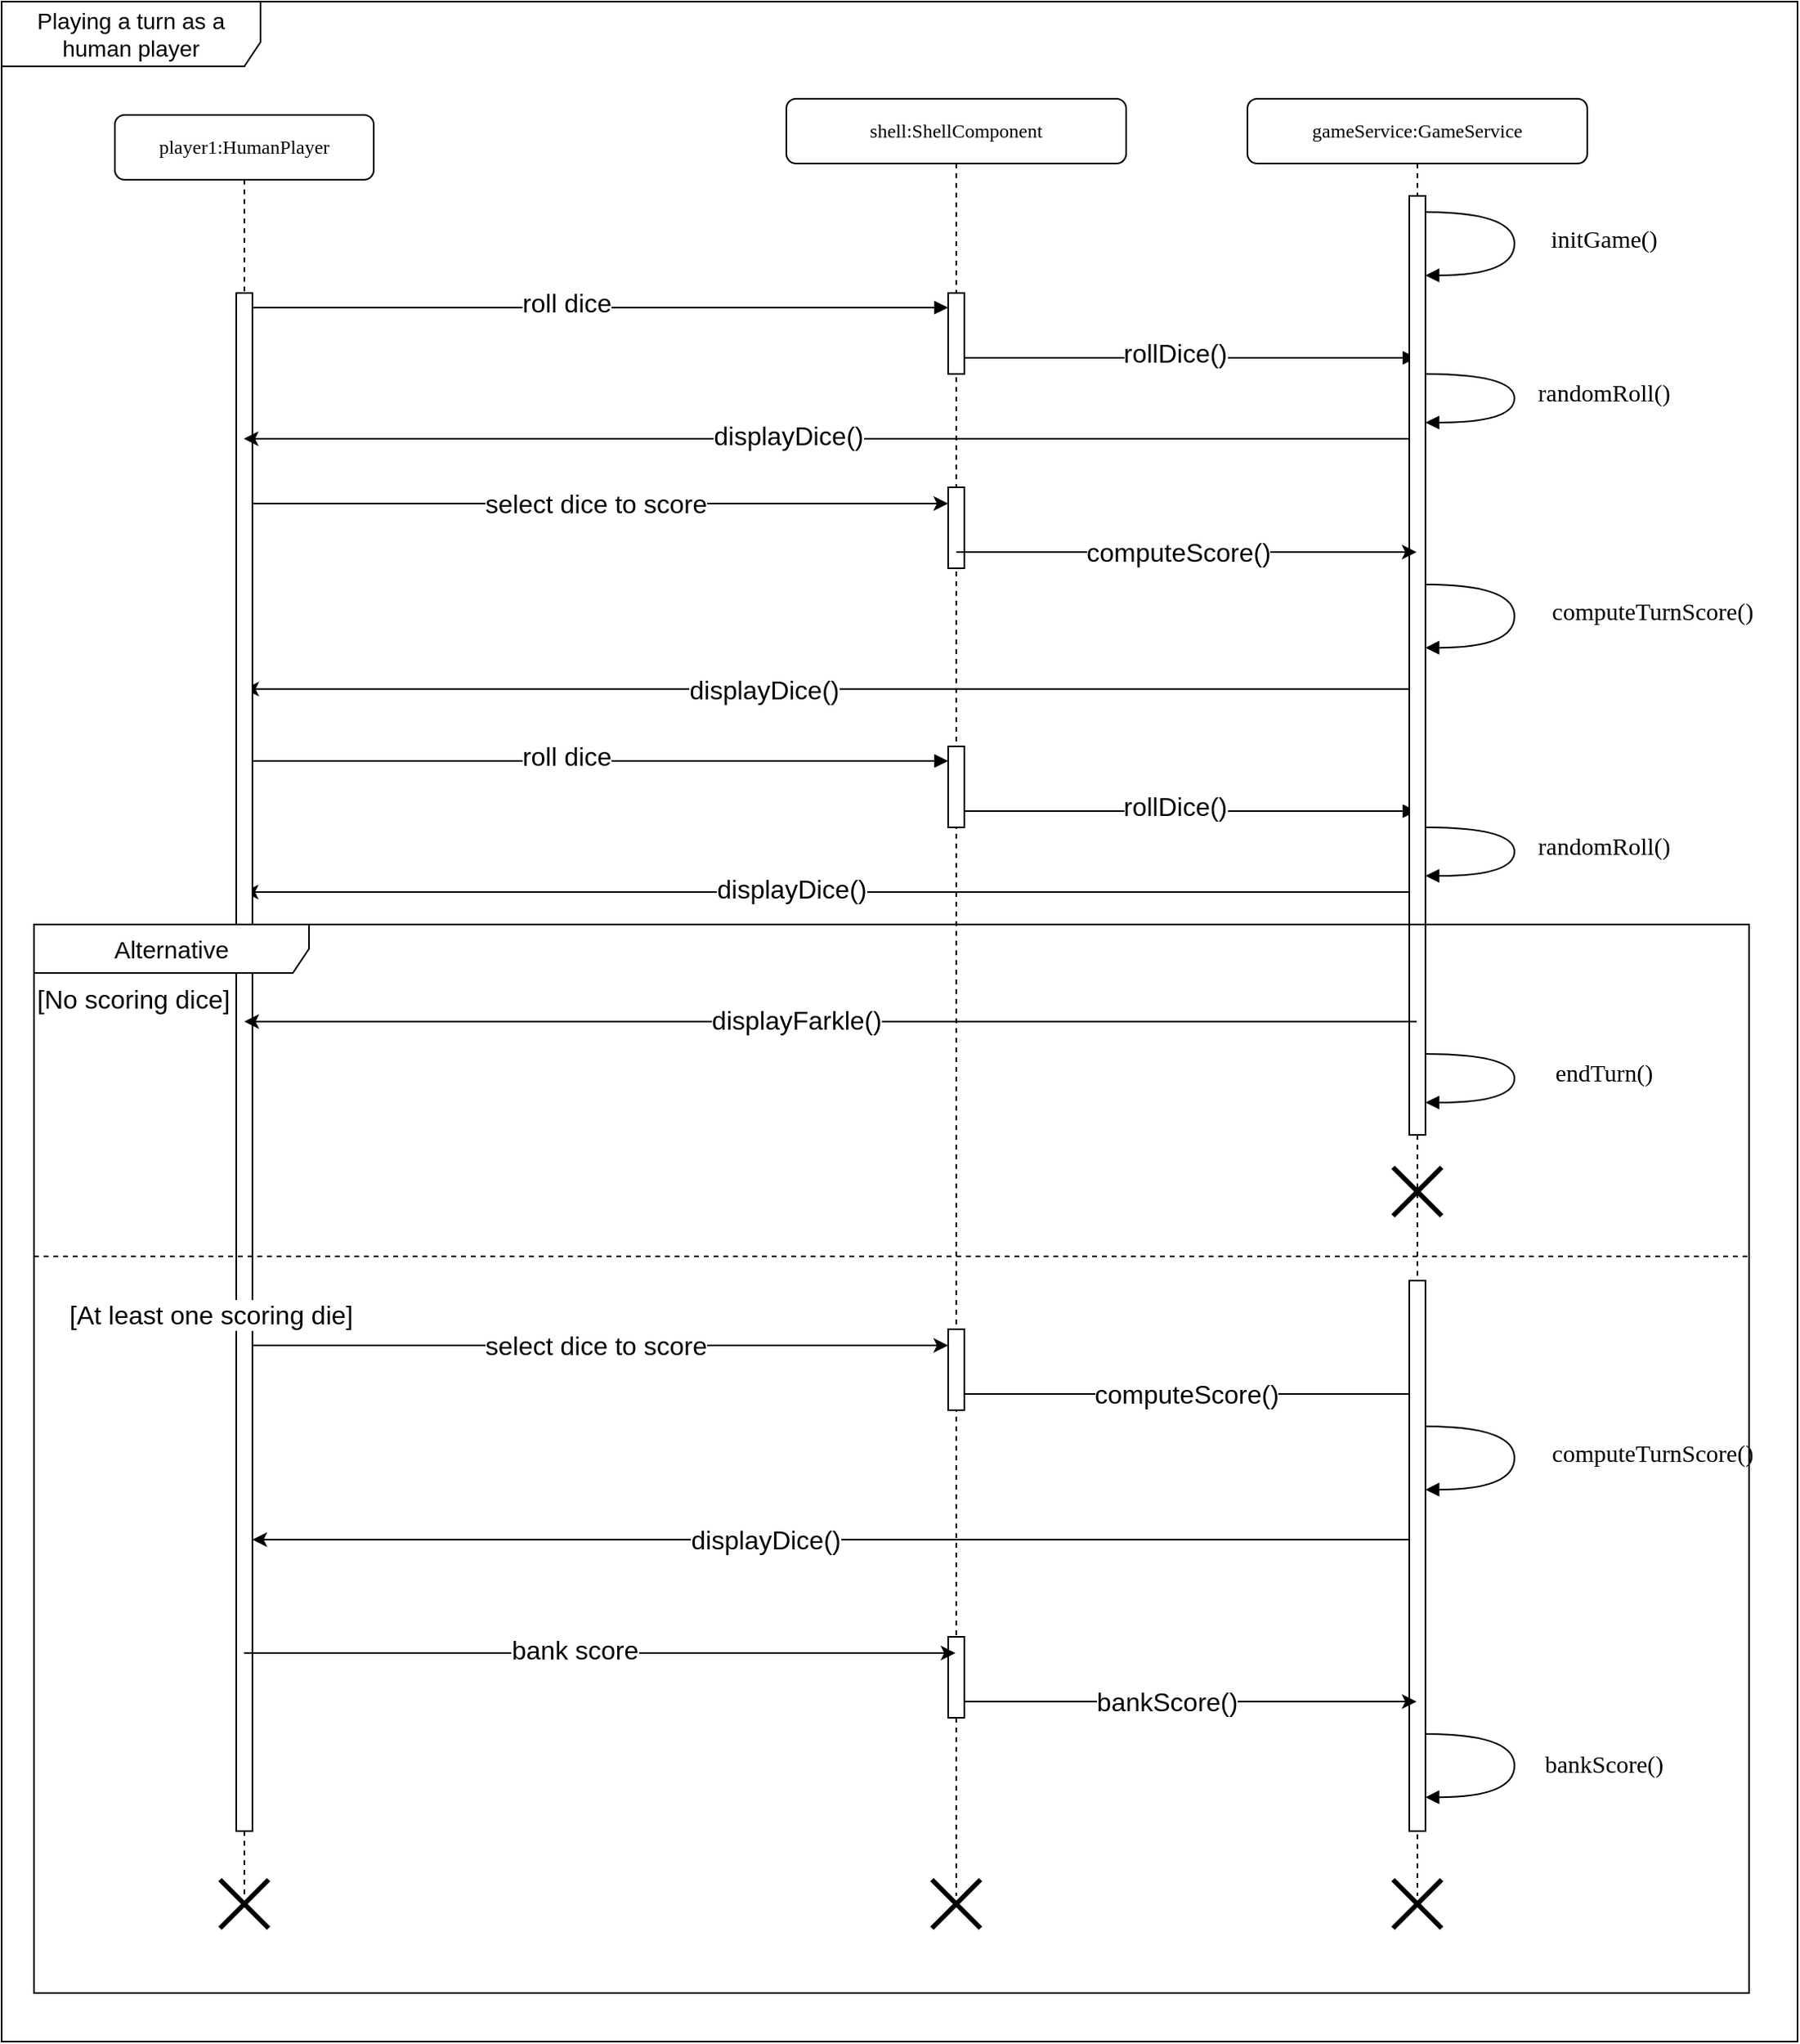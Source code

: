 <mxfile version="24.8.3">
  <diagram name="Page-1" id="13e1069c-82ec-6db2-03f1-153e76fe0fe0">
    <mxGraphModel dx="2582" dy="1371" grid="1" gridSize="10" guides="1" tooltips="1" connect="1" arrows="1" fold="1" page="1" pageScale="1" pageWidth="1100" pageHeight="850" background="none" math="0" shadow="0">
      <root>
        <mxCell id="0" />
        <mxCell id="1" parent="0" />
        <mxCell id="7baba1c4bc27f4b0-4" value="shell:ShellComponent" style="shape=umlLifeline;perimeter=lifelinePerimeter;whiteSpace=wrap;html=1;container=1;collapsible=0;recursiveResize=0;outlineConnect=0;rounded=1;shadow=0;comic=0;labelBackgroundColor=none;strokeWidth=1;fontFamily=Verdana;fontSize=12;align=center;" parent="1" vertex="1">
          <mxGeometry x="485" y="70" width="210" height="1110" as="geometry" />
        </mxCell>
        <mxCell id="7baba1c4bc27f4b0-16" value="" style="html=1;points=[];perimeter=orthogonalPerimeter;rounded=0;shadow=0;comic=0;labelBackgroundColor=none;strokeWidth=1;fontFamily=Verdana;fontSize=12;align=center;" parent="7baba1c4bc27f4b0-4" vertex="1">
          <mxGeometry x="100" y="120" width="10" height="50" as="geometry" />
        </mxCell>
        <mxCell id="je0l_PIvOaVlnG0qqJf4-9" value="" style="html=1;verticalAlign=bottom;endArrow=block;labelBackgroundColor=none;fontFamily=Verdana;fontSize=12;" edge="1" parent="7baba1c4bc27f4b0-4">
          <mxGeometry relative="1" as="geometry">
            <mxPoint x="110" y="160" as="sourcePoint" />
            <mxPoint x="389.5" y="160" as="targetPoint" />
            <Array as="points">
              <mxPoint x="340.5" y="160" />
            </Array>
          </mxGeometry>
        </mxCell>
        <mxCell id="je0l_PIvOaVlnG0qqJf4-10" value="&lt;div&gt;rollDice()&lt;/div&gt;" style="edgeLabel;html=1;align=center;verticalAlign=middle;resizable=0;points=[];fontSize=16;" vertex="1" connectable="0" parent="je0l_PIvOaVlnG0qqJf4-9">
          <mxGeometry x="-0.075" y="3" relative="1" as="geometry">
            <mxPoint as="offset" />
          </mxGeometry>
        </mxCell>
        <mxCell id="7baba1c4bc27f4b0-23" value="" style="html=1;verticalAlign=bottom;endArrow=block;labelBackgroundColor=none;fontFamily=Verdana;fontSize=12;" parent="7baba1c4bc27f4b0-4" edge="1">
          <mxGeometry relative="1" as="geometry">
            <mxPoint x="-340" y="129" as="sourcePoint" />
            <mxPoint x="100" y="129" as="targetPoint" />
            <Array as="points">
              <mxPoint x="-169.5" y="129" />
            </Array>
          </mxGeometry>
        </mxCell>
        <mxCell id="je0l_PIvOaVlnG0qqJf4-5" value="roll dice" style="edgeLabel;html=1;align=center;verticalAlign=middle;resizable=0;points=[];fontSize=16;" vertex="1" connectable="0" parent="7baba1c4bc27f4b0-23">
          <mxGeometry x="-0.075" y="3" relative="1" as="geometry">
            <mxPoint as="offset" />
          </mxGeometry>
        </mxCell>
        <mxCell id="je0l_PIvOaVlnG0qqJf4-14" value="" style="html=1;points=[];perimeter=orthogonalPerimeter;rounded=0;shadow=0;comic=0;labelBackgroundColor=none;strokeWidth=1;fontFamily=Verdana;fontSize=12;align=center;" vertex="1" parent="7baba1c4bc27f4b0-4">
          <mxGeometry x="100" y="240" width="10" height="50" as="geometry" />
        </mxCell>
        <mxCell id="je0l_PIvOaVlnG0qqJf4-21" value="" style="endArrow=classic;html=1;rounded=0;" edge="1" parent="7baba1c4bc27f4b0-4" target="7baba1c4bc27f4b0-8">
          <mxGeometry width="50" height="50" relative="1" as="geometry">
            <mxPoint x="389.5" y="364.58" as="sourcePoint" />
            <mxPoint x="-315" y="365" as="targetPoint" />
          </mxGeometry>
        </mxCell>
        <mxCell id="je0l_PIvOaVlnG0qqJf4-22" value="displayDice()" style="edgeLabel;html=1;align=center;verticalAlign=middle;resizable=0;points=[];fontSize=16;" vertex="1" connectable="0" parent="je0l_PIvOaVlnG0qqJf4-21">
          <mxGeometry x="0.267" y="2" relative="1" as="geometry">
            <mxPoint x="55" y="-2" as="offset" />
          </mxGeometry>
        </mxCell>
        <mxCell id="je0l_PIvOaVlnG0qqJf4-25" value="" style="html=1;points=[];perimeter=orthogonalPerimeter;rounded=0;shadow=0;comic=0;labelBackgroundColor=none;strokeWidth=1;fontFamily=Verdana;fontSize=12;align=center;" vertex="1" parent="7baba1c4bc27f4b0-4">
          <mxGeometry x="100" y="400" width="10" height="50" as="geometry" />
        </mxCell>
        <mxCell id="je0l_PIvOaVlnG0qqJf4-26" value="" style="html=1;verticalAlign=bottom;endArrow=block;labelBackgroundColor=none;fontFamily=Verdana;fontSize=12;" edge="1" parent="7baba1c4bc27f4b0-4">
          <mxGeometry relative="1" as="geometry">
            <mxPoint x="110" y="440" as="sourcePoint" />
            <mxPoint x="389.5" y="440" as="targetPoint" />
            <Array as="points">
              <mxPoint x="340.5" y="440" />
            </Array>
          </mxGeometry>
        </mxCell>
        <mxCell id="je0l_PIvOaVlnG0qqJf4-27" value="&lt;div&gt;rollDice()&lt;/div&gt;" style="edgeLabel;html=1;align=center;verticalAlign=middle;resizable=0;points=[];fontSize=16;" vertex="1" connectable="0" parent="je0l_PIvOaVlnG0qqJf4-26">
          <mxGeometry x="-0.075" y="3" relative="1" as="geometry">
            <mxPoint as="offset" />
          </mxGeometry>
        </mxCell>
        <mxCell id="je0l_PIvOaVlnG0qqJf4-28" value="" style="html=1;verticalAlign=bottom;endArrow=block;labelBackgroundColor=none;fontFamily=Verdana;fontSize=12;" edge="1" parent="7baba1c4bc27f4b0-4">
          <mxGeometry relative="1" as="geometry">
            <mxPoint x="-340" y="409" as="sourcePoint" />
            <mxPoint x="100" y="409" as="targetPoint" />
            <Array as="points">
              <mxPoint x="-169.5" y="409" />
            </Array>
          </mxGeometry>
        </mxCell>
        <mxCell id="je0l_PIvOaVlnG0qqJf4-29" value="roll dice" style="edgeLabel;html=1;align=center;verticalAlign=middle;resizable=0;points=[];fontSize=16;" vertex="1" connectable="0" parent="je0l_PIvOaVlnG0qqJf4-28">
          <mxGeometry x="-0.075" y="3" relative="1" as="geometry">
            <mxPoint as="offset" />
          </mxGeometry>
        </mxCell>
        <mxCell id="je0l_PIvOaVlnG0qqJf4-30" value="" style="endArrow=classic;html=1;rounded=0;" edge="1" parent="7baba1c4bc27f4b0-4">
          <mxGeometry width="50" height="50" relative="1" as="geometry">
            <mxPoint x="389.5" y="490" as="sourcePoint" />
            <mxPoint x="-335.333" y="490" as="targetPoint" />
          </mxGeometry>
        </mxCell>
        <mxCell id="je0l_PIvOaVlnG0qqJf4-31" value="displayDice()" style="edgeLabel;html=1;align=center;verticalAlign=middle;resizable=0;points=[];fontSize=16;" vertex="1" connectable="0" parent="je0l_PIvOaVlnG0qqJf4-30">
          <mxGeometry x="0.073" y="-2" relative="1" as="geometry">
            <mxPoint x="2" as="offset" />
          </mxGeometry>
        </mxCell>
        <mxCell id="je0l_PIvOaVlnG0qqJf4-43" value="" style="html=1;points=[];perimeter=orthogonalPerimeter;rounded=0;shadow=0;comic=0;labelBackgroundColor=none;strokeWidth=1;fontFamily=Verdana;fontSize=12;align=center;" vertex="1" parent="7baba1c4bc27f4b0-4">
          <mxGeometry x="100" y="760" width="10" height="50" as="geometry" />
        </mxCell>
        <mxCell id="je0l_PIvOaVlnG0qqJf4-44" value="" style="endArrow=classic;html=1;rounded=0;" edge="1" parent="7baba1c4bc27f4b0-4">
          <mxGeometry width="50" height="50" relative="1" as="geometry">
            <mxPoint x="109.997" y="800.0" as="sourcePoint" />
            <mxPoint x="394.83" y="800.0" as="targetPoint" />
            <Array as="points">
              <mxPoint x="390.33" y="800.0" />
            </Array>
          </mxGeometry>
        </mxCell>
        <mxCell id="je0l_PIvOaVlnG0qqJf4-45" value="computeScore()" style="edgeLabel;html=1;align=center;verticalAlign=middle;resizable=0;points=[];fontSize=16;" vertex="1" connectable="0" parent="je0l_PIvOaVlnG0qqJf4-44">
          <mxGeometry x="-0.042" relative="1" as="geometry">
            <mxPoint as="offset" />
          </mxGeometry>
        </mxCell>
        <mxCell id="je0l_PIvOaVlnG0qqJf4-41" value="" style="endArrow=classic;html=1;rounded=0;" edge="1" parent="7baba1c4bc27f4b0-4">
          <mxGeometry width="50" height="50" relative="1" as="geometry">
            <mxPoint x="-330" y="770" as="sourcePoint" />
            <mxPoint x="100" y="770" as="targetPoint" />
          </mxGeometry>
        </mxCell>
        <mxCell id="je0l_PIvOaVlnG0qqJf4-42" value="select dice to score" style="edgeLabel;html=1;align=center;verticalAlign=middle;resizable=0;points=[];fontSize=16;" vertex="1" connectable="0" parent="je0l_PIvOaVlnG0qqJf4-41">
          <mxGeometry x="-0.017" relative="1" as="geometry">
            <mxPoint as="offset" />
          </mxGeometry>
        </mxCell>
        <mxCell id="je0l_PIvOaVlnG0qqJf4-52" value="" style="html=1;points=[];perimeter=orthogonalPerimeter;rounded=0;shadow=0;comic=0;labelBackgroundColor=none;strokeWidth=1;fontFamily=Verdana;fontSize=12;align=center;" vertex="1" parent="7baba1c4bc27f4b0-4">
          <mxGeometry x="100" y="950" width="10" height="50" as="geometry" />
        </mxCell>
        <mxCell id="7baba1c4bc27f4b0-8" value="player1:HumanPlayer" style="shape=umlLifeline;perimeter=lifelinePerimeter;whiteSpace=wrap;html=1;container=1;collapsible=0;recursiveResize=0;outlineConnect=0;rounded=1;shadow=0;comic=0;labelBackgroundColor=none;strokeWidth=1;fontFamily=Verdana;fontSize=12;align=center;" parent="1" vertex="1">
          <mxGeometry x="70" y="80" width="160" height="1100" as="geometry" />
        </mxCell>
        <mxCell id="7baba1c4bc27f4b0-9" value="" style="html=1;points=[];perimeter=orthogonalPerimeter;rounded=0;shadow=0;comic=0;labelBackgroundColor=none;strokeWidth=1;fontFamily=Verdana;fontSize=12;align=center;" parent="7baba1c4bc27f4b0-8" vertex="1">
          <mxGeometry x="75" y="110" width="10" height="950" as="geometry" />
        </mxCell>
        <mxCell id="je0l_PIvOaVlnG0qqJf4-1" value="gameService:GameService" style="shape=umlLifeline;perimeter=lifelinePerimeter;whiteSpace=wrap;html=1;container=1;collapsible=0;recursiveResize=0;outlineConnect=0;rounded=1;shadow=0;comic=0;labelBackgroundColor=none;strokeWidth=1;fontFamily=Verdana;fontSize=12;align=center;" vertex="1" parent="1">
          <mxGeometry x="770" y="70" width="210" height="1110" as="geometry" />
        </mxCell>
        <mxCell id="je0l_PIvOaVlnG0qqJf4-2" value="" style="html=1;points=[];perimeter=orthogonalPerimeter;rounded=0;shadow=0;comic=0;labelBackgroundColor=none;strokeWidth=1;fontFamily=Verdana;fontSize=12;align=center;" vertex="1" parent="je0l_PIvOaVlnG0qqJf4-1">
          <mxGeometry x="100" y="60" width="10" height="580" as="geometry" />
        </mxCell>
        <mxCell id="7baba1c4bc27f4b0-36" value="initGame()" style="html=1;verticalAlign=bottom;endArrow=block;labelBackgroundColor=none;fontFamily=Verdana;fontSize=15;elbow=vertical;edgeStyle=orthogonalEdgeStyle;curved=1;" parent="je0l_PIvOaVlnG0qqJf4-1" source="je0l_PIvOaVlnG0qqJf4-2" edge="1">
          <mxGeometry x="0.106" y="55" relative="1" as="geometry">
            <mxPoint x="115.66" y="70.01" as="sourcePoint" />
            <mxPoint x="110" y="109.1" as="targetPoint" />
            <Array as="points">
              <mxPoint x="165" y="70" />
              <mxPoint x="165" y="109" />
            </Array>
            <mxPoint as="offset" />
          </mxGeometry>
        </mxCell>
        <mxCell id="je0l_PIvOaVlnG0qqJf4-19" value="computeTurnScore()" style="html=1;verticalAlign=bottom;endArrow=block;labelBackgroundColor=none;fontFamily=Verdana;fontSize=15;elbow=vertical;edgeStyle=orthogonalEdgeStyle;curved=1;" edge="1" parent="je0l_PIvOaVlnG0qqJf4-1" source="je0l_PIvOaVlnG0qqJf4-2">
          <mxGeometry x="0.106" y="85" relative="1" as="geometry">
            <mxPoint x="115.66" y="300.01" as="sourcePoint" />
            <mxPoint x="110" y="339.1" as="targetPoint" />
            <Array as="points">
              <mxPoint x="165" y="300" />
              <mxPoint x="165" y="339" />
            </Array>
            <mxPoint as="offset" />
          </mxGeometry>
        </mxCell>
        <mxCell id="je0l_PIvOaVlnG0qqJf4-12" value="" style="endArrow=classic;html=1;rounded=0;" edge="1" parent="je0l_PIvOaVlnG0qqJf4-1">
          <mxGeometry width="50" height="50" relative="1" as="geometry">
            <mxPoint x="100" y="210" as="sourcePoint" />
            <mxPoint x="-620.333" y="210" as="targetPoint" />
          </mxGeometry>
        </mxCell>
        <mxCell id="je0l_PIvOaVlnG0qqJf4-13" value="displayDice()" style="edgeLabel;html=1;align=center;verticalAlign=middle;resizable=0;points=[];fontSize=16;" vertex="1" connectable="0" parent="je0l_PIvOaVlnG0qqJf4-12">
          <mxGeometry x="0.073" y="-2" relative="1" as="geometry">
            <mxPoint x="2" as="offset" />
          </mxGeometry>
        </mxCell>
        <mxCell id="je0l_PIvOaVlnG0qqJf4-32" value="randomRoll()" style="html=1;verticalAlign=bottom;endArrow=block;labelBackgroundColor=none;fontFamily=Verdana;fontSize=15;elbow=vertical;edgeStyle=orthogonalEdgeStyle;curved=1;" edge="1" parent="je0l_PIvOaVlnG0qqJf4-1" source="je0l_PIvOaVlnG0qqJf4-2">
          <mxGeometry x="0.106" y="55" relative="1" as="geometry">
            <mxPoint x="115.66" y="170.01" as="sourcePoint" />
            <mxPoint x="110" y="200" as="targetPoint" />
            <Array as="points">
              <mxPoint x="165" y="170" />
              <mxPoint x="165" y="200" />
            </Array>
            <mxPoint as="offset" />
          </mxGeometry>
        </mxCell>
        <mxCell id="je0l_PIvOaVlnG0qqJf4-33" value="randomRoll()" style="html=1;verticalAlign=bottom;endArrow=block;labelBackgroundColor=none;fontFamily=Verdana;fontSize=15;elbow=vertical;edgeStyle=orthogonalEdgeStyle;curved=1;" edge="1" parent="je0l_PIvOaVlnG0qqJf4-1">
          <mxGeometry x="0.106" y="55" relative="1" as="geometry">
            <mxPoint x="110" y="450" as="sourcePoint" />
            <mxPoint x="110" y="480" as="targetPoint" />
            <Array as="points">
              <mxPoint x="165" y="450" />
              <mxPoint x="165" y="480" />
            </Array>
            <mxPoint as="offset" />
          </mxGeometry>
        </mxCell>
        <mxCell id="je0l_PIvOaVlnG0qqJf4-40" value="endTurn()" style="html=1;verticalAlign=bottom;endArrow=block;labelBackgroundColor=none;fontFamily=Verdana;fontSize=15;elbow=vertical;edgeStyle=orthogonalEdgeStyle;curved=1;" edge="1" parent="je0l_PIvOaVlnG0qqJf4-1">
          <mxGeometry x="0.106" y="55" relative="1" as="geometry">
            <mxPoint x="110" y="590" as="sourcePoint" />
            <mxPoint x="110" y="620" as="targetPoint" />
            <Array as="points">
              <mxPoint x="165" y="590" />
              <mxPoint x="165" y="620" />
            </Array>
            <mxPoint as="offset" />
          </mxGeometry>
        </mxCell>
        <mxCell id="je0l_PIvOaVlnG0qqJf4-46" value="computeTurnScore()" style="html=1;verticalAlign=bottom;endArrow=block;labelBackgroundColor=none;fontFamily=Verdana;fontSize=15;elbow=vertical;edgeStyle=orthogonalEdgeStyle;curved=1;" edge="1" parent="je0l_PIvOaVlnG0qqJf4-1">
          <mxGeometry x="0.106" y="85" relative="1" as="geometry">
            <mxPoint x="110" y="820" as="sourcePoint" />
            <mxPoint x="110" y="859.1" as="targetPoint" />
            <Array as="points">
              <mxPoint x="165" y="820" />
              <mxPoint x="165" y="859" />
            </Array>
            <mxPoint as="offset" />
          </mxGeometry>
        </mxCell>
        <mxCell id="je0l_PIvOaVlnG0qqJf4-47" value="" style="endArrow=classic;html=1;rounded=0;" edge="1" parent="je0l_PIvOaVlnG0qqJf4-1">
          <mxGeometry width="50" height="50" relative="1" as="geometry">
            <mxPoint x="100" y="890" as="sourcePoint" />
            <mxPoint x="-615" y="890" as="targetPoint" />
          </mxGeometry>
        </mxCell>
        <mxCell id="je0l_PIvOaVlnG0qqJf4-48" value="displayDice()" style="edgeLabel;html=1;align=center;verticalAlign=middle;resizable=0;points=[];fontSize=16;" vertex="1" connectable="0" parent="je0l_PIvOaVlnG0qqJf4-47">
          <mxGeometry x="0.267" y="2" relative="1" as="geometry">
            <mxPoint x="55" y="-2" as="offset" />
          </mxGeometry>
        </mxCell>
        <mxCell id="je0l_PIvOaVlnG0qqJf4-49" value="" style="html=1;points=[];perimeter=orthogonalPerimeter;rounded=0;shadow=0;comic=0;labelBackgroundColor=none;strokeWidth=1;fontFamily=Verdana;fontSize=12;align=center;" vertex="1" parent="je0l_PIvOaVlnG0qqJf4-1">
          <mxGeometry x="100" y="730" width="10" height="340" as="geometry" />
        </mxCell>
        <mxCell id="je0l_PIvOaVlnG0qqJf4-51" value="" style="shape=umlDestroy;whiteSpace=wrap;html=1;strokeWidth=3;targetShapes=umlLifeline;" vertex="1" parent="je0l_PIvOaVlnG0qqJf4-1">
          <mxGeometry x="90" y="660" width="30" height="30" as="geometry" />
        </mxCell>
        <mxCell id="je0l_PIvOaVlnG0qqJf4-55" value="" style="endArrow=classic;html=1;rounded=0;" edge="1" parent="je0l_PIvOaVlnG0qqJf4-1" target="je0l_PIvOaVlnG0qqJf4-1">
          <mxGeometry width="50" height="50" relative="1" as="geometry">
            <mxPoint x="-175" y="990" as="sourcePoint" />
            <mxPoint x="110" y="990" as="targetPoint" />
          </mxGeometry>
        </mxCell>
        <mxCell id="je0l_PIvOaVlnG0qqJf4-56" value="bankScore()" style="edgeLabel;html=1;align=center;verticalAlign=middle;resizable=0;points=[];fontSize=16;" vertex="1" connectable="0" parent="je0l_PIvOaVlnG0qqJf4-55">
          <mxGeometry x="-0.156" relative="1" as="geometry">
            <mxPoint x="7" as="offset" />
          </mxGeometry>
        </mxCell>
        <mxCell id="je0l_PIvOaVlnG0qqJf4-57" value="bankScore()" style="html=1;verticalAlign=bottom;endArrow=block;labelBackgroundColor=none;fontFamily=Verdana;fontSize=15;elbow=vertical;edgeStyle=orthogonalEdgeStyle;curved=1;" edge="1" parent="je0l_PIvOaVlnG0qqJf4-1">
          <mxGeometry x="0.14" y="55" relative="1" as="geometry">
            <mxPoint x="110" y="1010" as="sourcePoint" />
            <mxPoint x="110" y="1049.1" as="targetPoint" />
            <Array as="points">
              <mxPoint x="165" y="1010" />
              <mxPoint x="165" y="1049" />
            </Array>
            <mxPoint as="offset" />
          </mxGeometry>
        </mxCell>
        <mxCell id="je0l_PIvOaVlnG0qqJf4-15" value="" style="endArrow=classic;html=1;rounded=0;" edge="1" parent="1" source="7baba1c4bc27f4b0-9">
          <mxGeometry width="50" height="50" relative="1" as="geometry">
            <mxPoint x="160" y="320" as="sourcePoint" />
            <mxPoint x="585" y="320" as="targetPoint" />
          </mxGeometry>
        </mxCell>
        <mxCell id="je0l_PIvOaVlnG0qqJf4-16" value="select dice to score" style="edgeLabel;html=1;align=center;verticalAlign=middle;resizable=0;points=[];fontSize=16;" vertex="1" connectable="0" parent="je0l_PIvOaVlnG0qqJf4-15">
          <mxGeometry x="-0.017" relative="1" as="geometry">
            <mxPoint as="offset" />
          </mxGeometry>
        </mxCell>
        <mxCell id="je0l_PIvOaVlnG0qqJf4-17" value="" style="endArrow=classic;html=1;rounded=0;" edge="1" parent="1" source="7baba1c4bc27f4b0-4" target="je0l_PIvOaVlnG0qqJf4-1">
          <mxGeometry width="50" height="50" relative="1" as="geometry">
            <mxPoint x="590.5" y="350" as="sourcePoint" />
            <mxPoint x="870" y="350" as="targetPoint" />
            <Array as="points">
              <mxPoint x="820" y="350" />
            </Array>
          </mxGeometry>
        </mxCell>
        <mxCell id="je0l_PIvOaVlnG0qqJf4-18" value="computeScore()" style="edgeLabel;html=1;align=center;verticalAlign=middle;resizable=0;points=[];fontSize=16;" vertex="1" connectable="0" parent="je0l_PIvOaVlnG0qqJf4-17">
          <mxGeometry x="-0.042" relative="1" as="geometry">
            <mxPoint as="offset" />
          </mxGeometry>
        </mxCell>
        <mxCell id="je0l_PIvOaVlnG0qqJf4-58" value="Playing a turn as a human player" style="shape=umlFrame;whiteSpace=wrap;html=1;pointerEvents=0;recursiveResize=0;container=1;collapsible=0;width=160;fontSize=14;height=40;" vertex="1" parent="1">
          <mxGeometry y="10" width="1110" height="1260" as="geometry" />
        </mxCell>
        <mxCell id="je0l_PIvOaVlnG0qqJf4-61" value="" style="shape=umlDestroy;whiteSpace=wrap;html=1;strokeWidth=3;targetShapes=umlLifeline;" vertex="1" parent="je0l_PIvOaVlnG0qqJf4-58">
          <mxGeometry x="860" y="1160" width="30" height="30" as="geometry" />
        </mxCell>
        <mxCell id="je0l_PIvOaVlnG0qqJf4-62" value="" style="shape=umlDestroy;whiteSpace=wrap;html=1;strokeWidth=3;targetShapes=umlLifeline;" vertex="1" parent="je0l_PIvOaVlnG0qqJf4-58">
          <mxGeometry x="575" y="1160" width="30" height="30" as="geometry" />
        </mxCell>
        <mxCell id="je0l_PIvOaVlnG0qqJf4-64" value="" style="shape=umlDestroy;whiteSpace=wrap;html=1;strokeWidth=3;targetShapes=umlLifeline;" vertex="1" parent="je0l_PIvOaVlnG0qqJf4-58">
          <mxGeometry x="135" y="1160" width="30" height="30" as="geometry" />
        </mxCell>
        <mxCell id="je0l_PIvOaVlnG0qqJf4-35" value="Alternative" style="shape=umlFrame;whiteSpace=wrap;html=1;pointerEvents=0;recursiveResize=0;container=1;collapsible=0;width=170;fontSize=15;" vertex="1" parent="1">
          <mxGeometry x="20" y="580" width="1060" height="660" as="geometry" />
        </mxCell>
        <mxCell id="je0l_PIvOaVlnG0qqJf4-36" value="[No scoring dice]" style="text;html=1;fontSize=16;" vertex="1" parent="je0l_PIvOaVlnG0qqJf4-35">
          <mxGeometry width="100" height="20" relative="1" as="geometry">
            <mxPoint y="30" as="offset" />
          </mxGeometry>
        </mxCell>
        <mxCell id="je0l_PIvOaVlnG0qqJf4-37" value="[At least one scoring die]" style="line;strokeWidth=1;dashed=1;labelPosition=center;verticalLabelPosition=bottom;align=left;verticalAlign=top;spacingLeft=20;spacingTop=15;html=1;whiteSpace=wrap;fontSize=16;" vertex="1" parent="je0l_PIvOaVlnG0qqJf4-35">
          <mxGeometry y="200" width="1060" height="10" as="geometry" />
        </mxCell>
        <mxCell id="je0l_PIvOaVlnG0qqJf4-38" value="" style="endArrow=classic;html=1;rounded=0;" edge="1" parent="je0l_PIvOaVlnG0qqJf4-35" target="7baba1c4bc27f4b0-8">
          <mxGeometry width="50" height="50" relative="1" as="geometry">
            <mxPoint x="854.5" y="60" as="sourcePoint" />
            <mxPoint x="129.667" y="60" as="targetPoint" />
          </mxGeometry>
        </mxCell>
        <mxCell id="je0l_PIvOaVlnG0qqJf4-39" value="displayFarkle()" style="edgeLabel;html=1;align=center;verticalAlign=middle;resizable=0;points=[];fontSize=16;" vertex="1" connectable="0" parent="je0l_PIvOaVlnG0qqJf4-38">
          <mxGeometry x="0.071" y="-1" relative="1" as="geometry">
            <mxPoint x="4" as="offset" />
          </mxGeometry>
        </mxCell>
        <mxCell id="je0l_PIvOaVlnG0qqJf4-53" value="" style="endArrow=classic;html=1;rounded=0;" edge="1" parent="je0l_PIvOaVlnG0qqJf4-35">
          <mxGeometry width="50" height="50" relative="1" as="geometry">
            <mxPoint x="129.81" y="450" as="sourcePoint" />
            <mxPoint x="569.5" y="450" as="targetPoint" />
          </mxGeometry>
        </mxCell>
        <mxCell id="je0l_PIvOaVlnG0qqJf4-54" value="bank score" style="edgeLabel;html=1;align=center;verticalAlign=middle;resizable=0;points=[];fontSize=16;" vertex="1" connectable="0" parent="je0l_PIvOaVlnG0qqJf4-53">
          <mxGeometry x="-0.074" y="2" relative="1" as="geometry">
            <mxPoint as="offset" />
          </mxGeometry>
        </mxCell>
      </root>
    </mxGraphModel>
  </diagram>
</mxfile>
